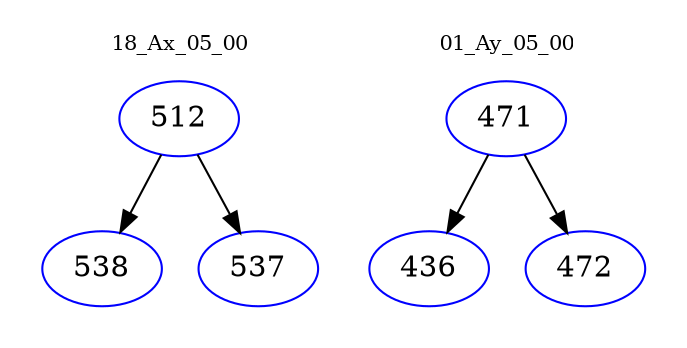 digraph{
subgraph cluster_0 {
color = white
label = "18_Ax_05_00";
fontsize=10;
T0_512 [label="512", color="blue"]
T0_512 -> T0_538 [color="black"]
T0_538 [label="538", color="blue"]
T0_512 -> T0_537 [color="black"]
T0_537 [label="537", color="blue"]
}
subgraph cluster_1 {
color = white
label = "01_Ay_05_00";
fontsize=10;
T1_471 [label="471", color="blue"]
T1_471 -> T1_436 [color="black"]
T1_436 [label="436", color="blue"]
T1_471 -> T1_472 [color="black"]
T1_472 [label="472", color="blue"]
}
}
